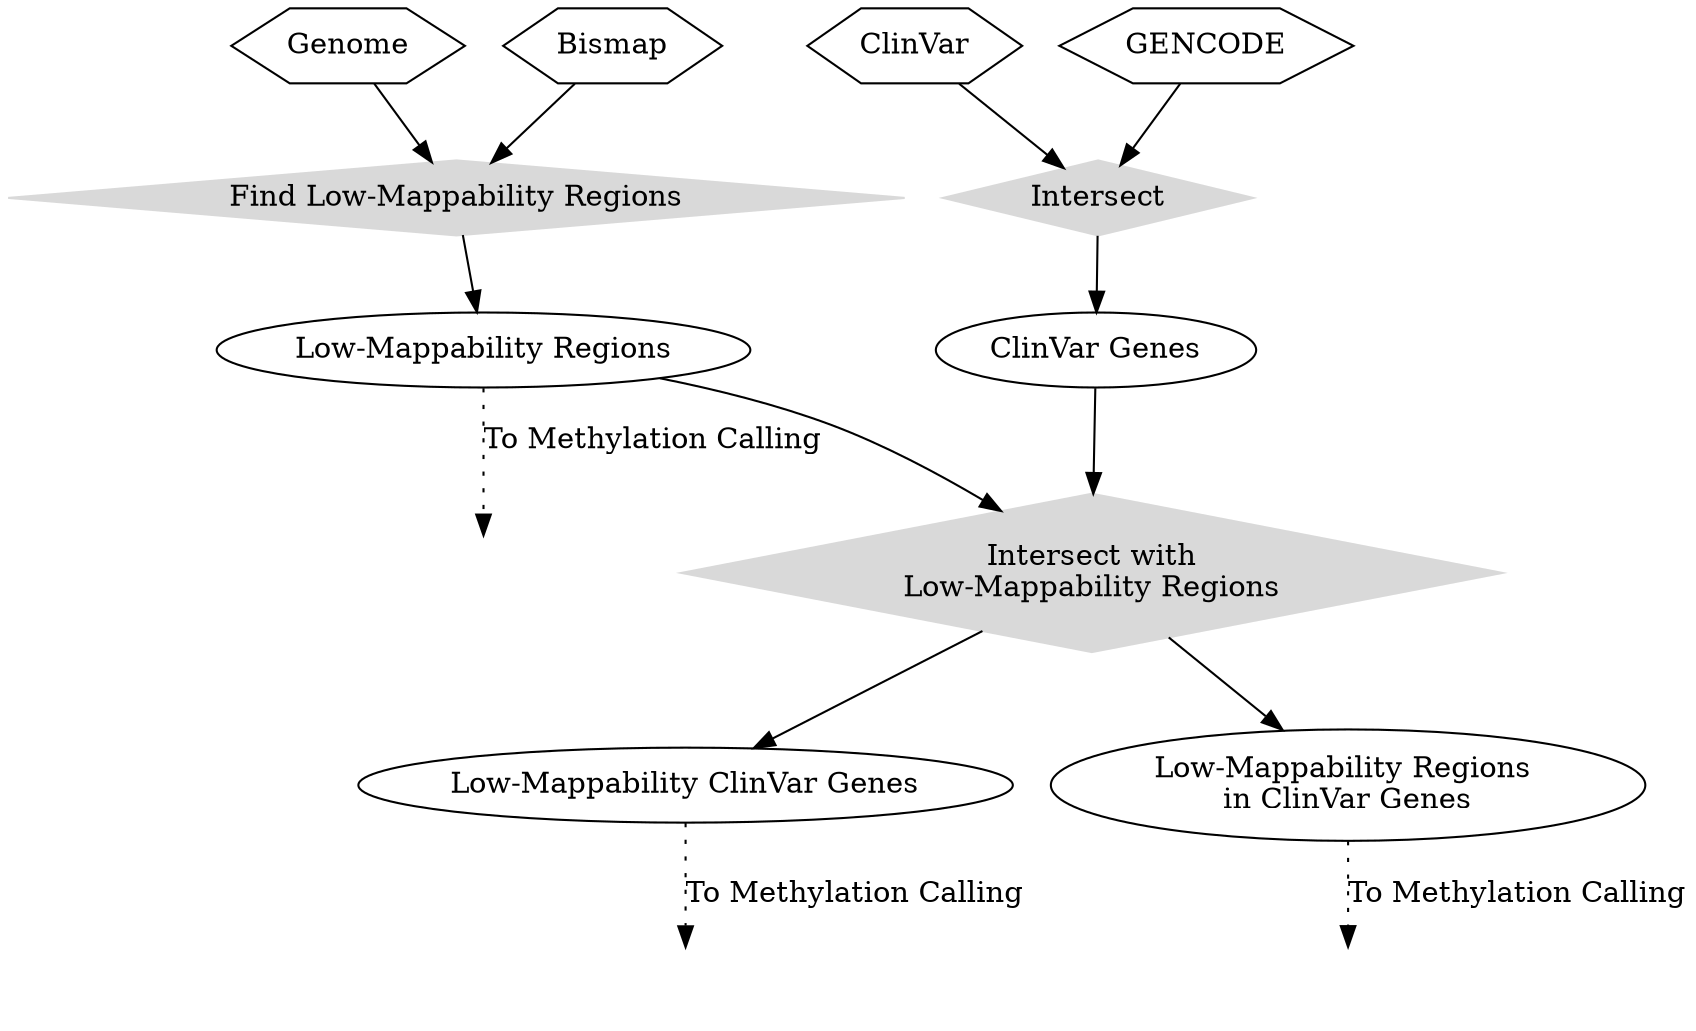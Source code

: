 digraph workflow {


	"Genome" [shape=hexagon];

	"ClinVar" [shape=hexagon];

	"GENCODE" [shape=hexagon];

	"Bismap" [shape=hexagon];

	"Intersect_1" [shape=diamond,  color=gray85, style=filled, label="Intersect"];

	"ClinVar" -> "Intersect_1";

	"GENCODE" -> "Intersect_1";

	"Intersect_1" -> "ClinVar Genes";

	"Intersect_3" [shape=diamond,  color=gray85, style=filled, label="Find Low-Mappability Regions"];

	"Bismap" -> "Intersect_3";

	"Genome" -> "Intersect_3";

	"Intersect_3" -> "Low-Mappability Regions";

	"Intersect_2" [shape=diamond,  color=gray85, style=filled, label="Intersect with\nLow-Mappability Regions"];

	"ClinVar Genes" -> "Intersect_2";

	"Low-Mappability Regions" -> "Intersect_2";

	"Intersect_2" -> "Low-Mappability ClinVar Genes";

	"Intersect_2" -> "Low-Mappability Regions \nin ClinVar Genes";

	"Low-Mappability Regions" -> "BAM_PROC_1" [label="To Methylation Calling", style=dotted];

	"Low-Mappability ClinVar Genes" -> "BAM_PROC_2" [label="To Methylation Calling", style=dotted];

	"Low-Mappability Regions \nin ClinVar Genes" -> "BAM_PROC_3" [label="To Methylation Calling", style=dotted];

	"BAM_PROC_1" [style=invis];

	"BAM_PROC_2" [style=invis];

	"BAM_PROC_3" [style=invis];


	
 }
